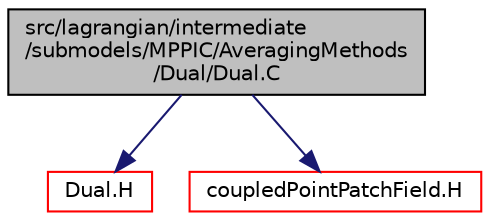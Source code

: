 digraph "src/lagrangian/intermediate/submodels/MPPIC/AveragingMethods/Dual/Dual.C"
{
  bgcolor="transparent";
  edge [fontname="Helvetica",fontsize="10",labelfontname="Helvetica",labelfontsize="10"];
  node [fontname="Helvetica",fontsize="10",shape=record];
  Node1 [label="src/lagrangian/intermediate\l/submodels/MPPIC/AveragingMethods\l/Dual/Dual.C",height=0.2,width=0.4,color="black", fillcolor="grey75", style="filled", fontcolor="black"];
  Node1 -> Node2 [color="midnightblue",fontsize="10",style="solid",fontname="Helvetica"];
  Node2 [label="Dual.H",height=0.2,width=0.4,color="red",URL="$a07070.html"];
  Node1 -> Node3 [color="midnightblue",fontsize="10",style="solid",fontname="Helvetica"];
  Node3 [label="coupledPointPatchField.H",height=0.2,width=0.4,color="red",URL="$a08384.html"];
}
